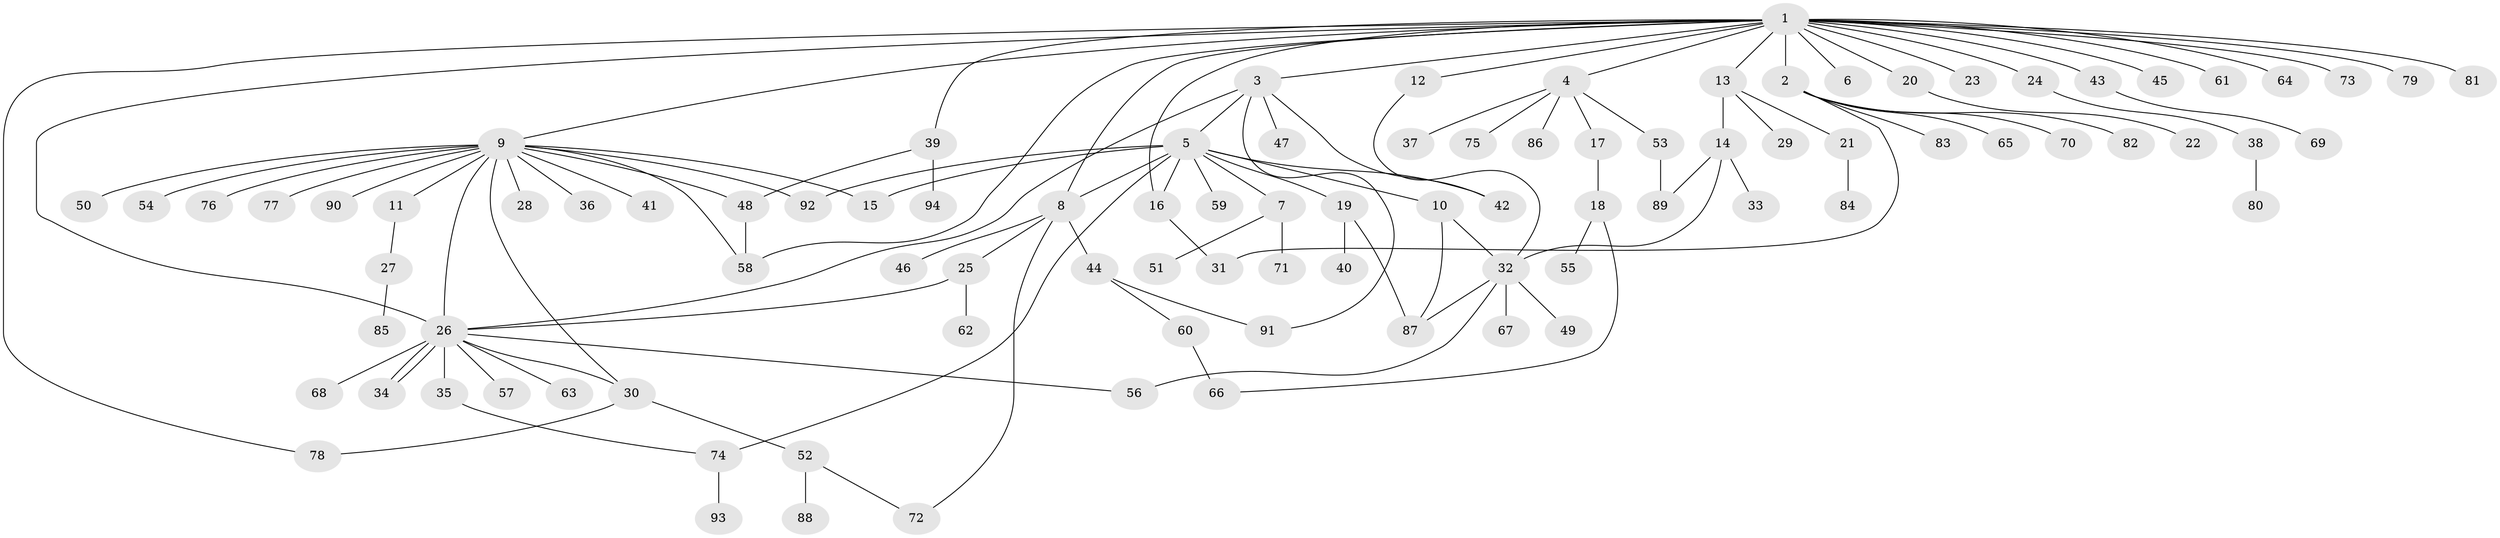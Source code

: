 // Generated by graph-tools (version 1.1) at 2025/11/02/27/25 16:11:14]
// undirected, 94 vertices, 118 edges
graph export_dot {
graph [start="1"]
  node [color=gray90,style=filled];
  1;
  2;
  3;
  4;
  5;
  6;
  7;
  8;
  9;
  10;
  11;
  12;
  13;
  14;
  15;
  16;
  17;
  18;
  19;
  20;
  21;
  22;
  23;
  24;
  25;
  26;
  27;
  28;
  29;
  30;
  31;
  32;
  33;
  34;
  35;
  36;
  37;
  38;
  39;
  40;
  41;
  42;
  43;
  44;
  45;
  46;
  47;
  48;
  49;
  50;
  51;
  52;
  53;
  54;
  55;
  56;
  57;
  58;
  59;
  60;
  61;
  62;
  63;
  64;
  65;
  66;
  67;
  68;
  69;
  70;
  71;
  72;
  73;
  74;
  75;
  76;
  77;
  78;
  79;
  80;
  81;
  82;
  83;
  84;
  85;
  86;
  87;
  88;
  89;
  90;
  91;
  92;
  93;
  94;
  1 -- 2;
  1 -- 3;
  1 -- 4;
  1 -- 6;
  1 -- 8;
  1 -- 9;
  1 -- 12;
  1 -- 13;
  1 -- 16;
  1 -- 20;
  1 -- 23;
  1 -- 24;
  1 -- 26;
  1 -- 39;
  1 -- 43;
  1 -- 45;
  1 -- 58;
  1 -- 61;
  1 -- 64;
  1 -- 73;
  1 -- 78;
  1 -- 79;
  1 -- 81;
  2 -- 31;
  2 -- 65;
  2 -- 70;
  2 -- 82;
  2 -- 83;
  3 -- 5;
  3 -- 26;
  3 -- 42;
  3 -- 47;
  3 -- 91;
  4 -- 17;
  4 -- 37;
  4 -- 53;
  4 -- 75;
  4 -- 86;
  5 -- 7;
  5 -- 8;
  5 -- 10;
  5 -- 15;
  5 -- 16;
  5 -- 19;
  5 -- 42;
  5 -- 59;
  5 -- 74;
  5 -- 92;
  7 -- 51;
  7 -- 71;
  8 -- 25;
  8 -- 44;
  8 -- 46;
  8 -- 72;
  9 -- 11;
  9 -- 15;
  9 -- 26;
  9 -- 28;
  9 -- 30;
  9 -- 36;
  9 -- 41;
  9 -- 48;
  9 -- 50;
  9 -- 54;
  9 -- 58;
  9 -- 76;
  9 -- 77;
  9 -- 90;
  9 -- 92;
  10 -- 32;
  10 -- 87;
  11 -- 27;
  12 -- 32;
  13 -- 14;
  13 -- 21;
  13 -- 29;
  14 -- 32;
  14 -- 33;
  14 -- 89;
  16 -- 31;
  17 -- 18;
  18 -- 55;
  18 -- 66;
  19 -- 40;
  19 -- 87;
  20 -- 22;
  21 -- 84;
  24 -- 38;
  25 -- 26;
  25 -- 62;
  26 -- 30;
  26 -- 34;
  26 -- 34;
  26 -- 35;
  26 -- 56;
  26 -- 57;
  26 -- 63;
  26 -- 68;
  27 -- 85;
  30 -- 52;
  30 -- 78;
  32 -- 49;
  32 -- 56;
  32 -- 67;
  32 -- 87;
  35 -- 74;
  38 -- 80;
  39 -- 48;
  39 -- 94;
  43 -- 69;
  44 -- 60;
  44 -- 91;
  48 -- 58;
  52 -- 72;
  52 -- 88;
  53 -- 89;
  60 -- 66;
  74 -- 93;
}
